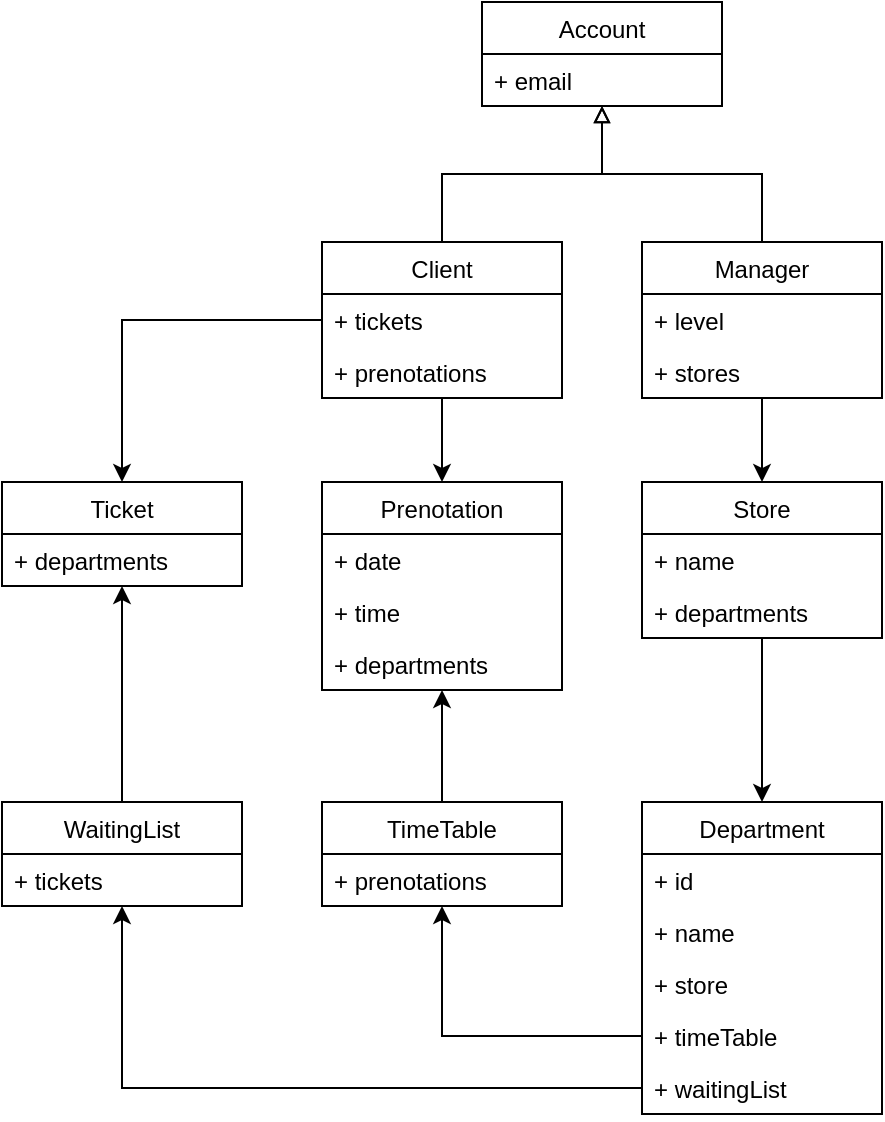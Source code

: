 <mxfile version="13.9.9" type="device"><diagram id="C5RBs43oDa-KdzZeNtuy" name="Page-1"><mxGraphModel dx="1422" dy="845" grid="1" gridSize="10" guides="1" tooltips="1" connect="1" arrows="1" fold="1" page="1" pageScale="1" pageWidth="827" pageHeight="1169" math="0" shadow="0"><root><mxCell id="WIyWlLk6GJQsqaUBKTNV-0"/><mxCell id="WIyWlLk6GJQsqaUBKTNV-1" parent="WIyWlLk6GJQsqaUBKTNV-0"/><mxCell id="GJd0mURmd_rPgHTtO7jF-0" value="Store" style="swimlane;fontStyle=0;childLayout=stackLayout;horizontal=1;startSize=26;fillColor=none;horizontalStack=0;resizeParent=1;resizeParentMax=0;resizeLast=0;collapsible=1;marginBottom=0;" vertex="1" parent="WIyWlLk6GJQsqaUBKTNV-1"><mxGeometry x="360" y="280" width="120" height="78" as="geometry"/></mxCell><mxCell id="GJd0mURmd_rPgHTtO7jF-1" value="+ name" style="text;strokeColor=none;fillColor=none;align=left;verticalAlign=top;spacingLeft=4;spacingRight=4;overflow=hidden;rotatable=0;points=[[0,0.5],[1,0.5]];portConstraint=eastwest;" vertex="1" parent="GJd0mURmd_rPgHTtO7jF-0"><mxGeometry y="26" width="120" height="26" as="geometry"/></mxCell><mxCell id="GJd0mURmd_rPgHTtO7jF-2" value="+ departments" style="text;strokeColor=none;fillColor=none;align=left;verticalAlign=top;spacingLeft=4;spacingRight=4;overflow=hidden;rotatable=0;points=[[0,0.5],[1,0.5]];portConstraint=eastwest;" vertex="1" parent="GJd0mURmd_rPgHTtO7jF-0"><mxGeometry y="52" width="120" height="26" as="geometry"/></mxCell><mxCell id="GJd0mURmd_rPgHTtO7jF-25" style="edgeStyle=elbowEdgeStyle;rounded=0;orthogonalLoop=1;jettySize=auto;html=1;endArrow=block;endFill=0;startArrow=none;startFill=0;elbow=vertical;" edge="1" parent="WIyWlLk6GJQsqaUBKTNV-1" source="GJd0mURmd_rPgHTtO7jF-4" target="GJd0mURmd_rPgHTtO7jF-10"><mxGeometry relative="1" as="geometry"/></mxCell><mxCell id="GJd0mURmd_rPgHTtO7jF-4" value="Manager" style="swimlane;fontStyle=0;childLayout=stackLayout;horizontal=1;startSize=26;fillColor=none;horizontalStack=0;resizeParent=1;resizeParentMax=0;resizeLast=0;collapsible=1;marginBottom=0;" vertex="1" parent="WIyWlLk6GJQsqaUBKTNV-1"><mxGeometry x="360" y="160" width="120" height="78" as="geometry"/></mxCell><mxCell id="GJd0mURmd_rPgHTtO7jF-5" value="+ level" style="text;strokeColor=none;fillColor=none;align=left;verticalAlign=top;spacingLeft=4;spacingRight=4;overflow=hidden;rotatable=0;points=[[0,0.5],[1,0.5]];portConstraint=eastwest;" vertex="1" parent="GJd0mURmd_rPgHTtO7jF-4"><mxGeometry y="26" width="120" height="26" as="geometry"/></mxCell><mxCell id="GJd0mURmd_rPgHTtO7jF-48" value="+ stores" style="text;strokeColor=none;fillColor=none;align=left;verticalAlign=top;spacingLeft=4;spacingRight=4;overflow=hidden;rotatable=0;points=[[0,0.5],[1,0.5]];portConstraint=eastwest;" vertex="1" parent="GJd0mURmd_rPgHTtO7jF-4"><mxGeometry y="52" width="120" height="26" as="geometry"/></mxCell><mxCell id="GJd0mURmd_rPgHTtO7jF-8" value="Client" style="swimlane;fontStyle=0;childLayout=stackLayout;horizontal=1;startSize=26;fillColor=none;horizontalStack=0;resizeParent=1;resizeParentMax=0;resizeLast=0;collapsible=1;marginBottom=0;" vertex="1" parent="WIyWlLk6GJQsqaUBKTNV-1"><mxGeometry x="200" y="160" width="120" height="78" as="geometry"/></mxCell><mxCell id="GJd0mURmd_rPgHTtO7jF-9" value="+ tickets" style="text;strokeColor=none;fillColor=none;align=left;verticalAlign=top;spacingLeft=4;spacingRight=4;overflow=hidden;rotatable=0;points=[[0,0.5],[1,0.5]];portConstraint=eastwest;" vertex="1" parent="GJd0mURmd_rPgHTtO7jF-8"><mxGeometry y="26" width="120" height="26" as="geometry"/></mxCell><mxCell id="GJd0mURmd_rPgHTtO7jF-43" value="+ prenotations" style="text;strokeColor=none;fillColor=none;align=left;verticalAlign=top;spacingLeft=4;spacingRight=4;overflow=hidden;rotatable=0;points=[[0,0.5],[1,0.5]];portConstraint=eastwest;" vertex="1" parent="GJd0mURmd_rPgHTtO7jF-8"><mxGeometry y="52" width="120" height="26" as="geometry"/></mxCell><mxCell id="GJd0mURmd_rPgHTtO7jF-26" style="edgeStyle=elbowEdgeStyle;rounded=0;orthogonalLoop=1;jettySize=auto;html=1;endArrow=none;endFill=0;startArrow=block;startFill=0;elbow=vertical;" edge="1" parent="WIyWlLk6GJQsqaUBKTNV-1" source="GJd0mURmd_rPgHTtO7jF-10" target="GJd0mURmd_rPgHTtO7jF-8"><mxGeometry relative="1" as="geometry"/></mxCell><mxCell id="GJd0mURmd_rPgHTtO7jF-10" value="Account" style="swimlane;fontStyle=0;childLayout=stackLayout;horizontal=1;startSize=26;fillColor=none;horizontalStack=0;resizeParent=1;resizeParentMax=0;resizeLast=0;collapsible=1;marginBottom=0;" vertex="1" parent="WIyWlLk6GJQsqaUBKTNV-1"><mxGeometry x="280" y="40" width="120" height="52" as="geometry"/></mxCell><mxCell id="GJd0mURmd_rPgHTtO7jF-11" value="+ email" style="text;strokeColor=none;fillColor=none;align=left;verticalAlign=top;spacingLeft=4;spacingRight=4;overflow=hidden;rotatable=0;points=[[0,0.5],[1,0.5]];portConstraint=eastwest;" vertex="1" parent="GJd0mURmd_rPgHTtO7jF-10"><mxGeometry y="26" width="120" height="26" as="geometry"/></mxCell><mxCell id="GJd0mURmd_rPgHTtO7jF-12" value="Ticket" style="swimlane;fontStyle=0;childLayout=stackLayout;horizontal=1;startSize=26;fillColor=none;horizontalStack=0;resizeParent=1;resizeParentMax=0;resizeLast=0;collapsible=1;marginBottom=0;" vertex="1" parent="WIyWlLk6GJQsqaUBKTNV-1"><mxGeometry x="40" y="280" width="120" height="52" as="geometry"/></mxCell><mxCell id="GJd0mURmd_rPgHTtO7jF-13" value="+ departments" style="text;strokeColor=none;fillColor=none;align=left;verticalAlign=top;spacingLeft=4;spacingRight=4;overflow=hidden;rotatable=0;points=[[0,0.5],[1,0.5]];portConstraint=eastwest;" vertex="1" parent="GJd0mURmd_rPgHTtO7jF-12"><mxGeometry y="26" width="120" height="26" as="geometry"/></mxCell><mxCell id="GJd0mURmd_rPgHTtO7jF-14" value="Prenotation" style="swimlane;fontStyle=0;childLayout=stackLayout;horizontal=1;startSize=26;fillColor=none;horizontalStack=0;resizeParent=1;resizeParentMax=0;resizeLast=0;collapsible=1;marginBottom=0;" vertex="1" parent="WIyWlLk6GJQsqaUBKTNV-1"><mxGeometry x="200" y="280" width="120" height="104" as="geometry"/></mxCell><mxCell id="GJd0mURmd_rPgHTtO7jF-15" value="+ date" style="text;strokeColor=none;fillColor=none;align=left;verticalAlign=top;spacingLeft=4;spacingRight=4;overflow=hidden;rotatable=0;points=[[0,0.5],[1,0.5]];portConstraint=eastwest;" vertex="1" parent="GJd0mURmd_rPgHTtO7jF-14"><mxGeometry y="26" width="120" height="26" as="geometry"/></mxCell><mxCell id="GJd0mURmd_rPgHTtO7jF-38" value="+ time" style="text;strokeColor=none;fillColor=none;align=left;verticalAlign=top;spacingLeft=4;spacingRight=4;overflow=hidden;rotatable=0;points=[[0,0.5],[1,0.5]];portConstraint=eastwest;" vertex="1" parent="GJd0mURmd_rPgHTtO7jF-14"><mxGeometry y="52" width="120" height="26" as="geometry"/></mxCell><mxCell id="GJd0mURmd_rPgHTtO7jF-39" value="+ departments" style="text;strokeColor=none;fillColor=none;align=left;verticalAlign=top;spacingLeft=4;spacingRight=4;overflow=hidden;rotatable=0;points=[[0,0.5],[1,0.5]];portConstraint=eastwest;" vertex="1" parent="GJd0mURmd_rPgHTtO7jF-14"><mxGeometry y="78" width="120" height="26" as="geometry"/></mxCell><mxCell id="GJd0mURmd_rPgHTtO7jF-16" value="Department" style="swimlane;fontStyle=0;childLayout=stackLayout;horizontal=1;startSize=26;fillColor=none;horizontalStack=0;resizeParent=1;resizeParentMax=0;resizeLast=0;collapsible=1;marginBottom=0;" vertex="1" parent="WIyWlLk6GJQsqaUBKTNV-1"><mxGeometry x="360" y="440" width="120" height="156" as="geometry"/></mxCell><mxCell id="GJd0mURmd_rPgHTtO7jF-17" value="+ id" style="text;strokeColor=none;fillColor=none;align=left;verticalAlign=top;spacingLeft=4;spacingRight=4;overflow=hidden;rotatable=0;points=[[0,0.5],[1,0.5]];portConstraint=eastwest;" vertex="1" parent="GJd0mURmd_rPgHTtO7jF-16"><mxGeometry y="26" width="120" height="26" as="geometry"/></mxCell><mxCell id="GJd0mURmd_rPgHTtO7jF-40" value="+ name" style="text;strokeColor=none;fillColor=none;align=left;verticalAlign=top;spacingLeft=4;spacingRight=4;overflow=hidden;rotatable=0;points=[[0,0.5],[1,0.5]];portConstraint=eastwest;" vertex="1" parent="GJd0mURmd_rPgHTtO7jF-16"><mxGeometry y="52" width="120" height="26" as="geometry"/></mxCell><mxCell id="GJd0mURmd_rPgHTtO7jF-41" value="+ store" style="text;strokeColor=none;fillColor=none;align=left;verticalAlign=top;spacingLeft=4;spacingRight=4;overflow=hidden;rotatable=0;points=[[0,0.5],[1,0.5]];portConstraint=eastwest;" vertex="1" parent="GJd0mURmd_rPgHTtO7jF-16"><mxGeometry y="78" width="120" height="26" as="geometry"/></mxCell><mxCell id="GJd0mURmd_rPgHTtO7jF-52" value="+ timeTable" style="text;strokeColor=none;fillColor=none;align=left;verticalAlign=top;spacingLeft=4;spacingRight=4;overflow=hidden;rotatable=0;points=[[0,0.5],[1,0.5]];portConstraint=eastwest;" vertex="1" parent="GJd0mURmd_rPgHTtO7jF-16"><mxGeometry y="104" width="120" height="26" as="geometry"/></mxCell><mxCell id="GJd0mURmd_rPgHTtO7jF-51" value="+ waitingList" style="text;strokeColor=none;fillColor=none;align=left;verticalAlign=top;spacingLeft=4;spacingRight=4;overflow=hidden;rotatable=0;points=[[0,0.5],[1,0.5]];portConstraint=eastwest;" vertex="1" parent="GJd0mURmd_rPgHTtO7jF-16"><mxGeometry y="130" width="120" height="26" as="geometry"/></mxCell><mxCell id="GJd0mURmd_rPgHTtO7jF-46" style="edgeStyle=elbowEdgeStyle;rounded=0;orthogonalLoop=1;jettySize=auto;html=1;startArrow=none;startFill=0;endArrow=classic;endFill=1;" edge="1" parent="WIyWlLk6GJQsqaUBKTNV-1" source="GJd0mURmd_rPgHTtO7jF-29" target="GJd0mURmd_rPgHTtO7jF-12"><mxGeometry relative="1" as="geometry"/></mxCell><mxCell id="GJd0mURmd_rPgHTtO7jF-29" value="WaitingList" style="swimlane;fontStyle=0;childLayout=stackLayout;horizontal=1;startSize=26;fillColor=none;horizontalStack=0;resizeParent=1;resizeParentMax=0;resizeLast=0;collapsible=1;marginBottom=0;" vertex="1" parent="WIyWlLk6GJQsqaUBKTNV-1"><mxGeometry x="40" y="440" width="120" height="52" as="geometry"/></mxCell><mxCell id="GJd0mURmd_rPgHTtO7jF-30" value="+ tickets" style="text;strokeColor=none;fillColor=none;align=left;verticalAlign=top;spacingLeft=4;spacingRight=4;overflow=hidden;rotatable=0;points=[[0,0.5],[1,0.5]];portConstraint=eastwest;" vertex="1" parent="GJd0mURmd_rPgHTtO7jF-29"><mxGeometry y="26" width="120" height="26" as="geometry"/></mxCell><mxCell id="GJd0mURmd_rPgHTtO7jF-47" style="edgeStyle=elbowEdgeStyle;rounded=0;orthogonalLoop=1;jettySize=auto;html=1;startArrow=none;startFill=0;endArrow=classic;endFill=1;" edge="1" parent="WIyWlLk6GJQsqaUBKTNV-1" source="GJd0mURmd_rPgHTtO7jF-33" target="GJd0mURmd_rPgHTtO7jF-14"><mxGeometry relative="1" as="geometry"/></mxCell><mxCell id="GJd0mURmd_rPgHTtO7jF-33" value="TimeTable" style="swimlane;fontStyle=0;childLayout=stackLayout;horizontal=1;startSize=26;fillColor=none;horizontalStack=0;resizeParent=1;resizeParentMax=0;resizeLast=0;collapsible=1;marginBottom=0;" vertex="1" parent="WIyWlLk6GJQsqaUBKTNV-1"><mxGeometry x="200" y="440" width="120" height="52" as="geometry"/></mxCell><mxCell id="GJd0mURmd_rPgHTtO7jF-34" value="+ prenotations" style="text;strokeColor=none;fillColor=none;align=left;verticalAlign=top;spacingLeft=4;spacingRight=4;overflow=hidden;rotatable=0;points=[[0,0.5],[1,0.5]];portConstraint=eastwest;" vertex="1" parent="GJd0mURmd_rPgHTtO7jF-33"><mxGeometry y="26" width="120" height="26" as="geometry"/></mxCell><mxCell id="GJd0mURmd_rPgHTtO7jF-44" style="edgeStyle=elbowEdgeStyle;rounded=0;orthogonalLoop=1;jettySize=auto;html=1;startArrow=none;startFill=0;endArrow=classic;endFill=1;" edge="1" parent="WIyWlLk6GJQsqaUBKTNV-1" source="GJd0mURmd_rPgHTtO7jF-9" target="GJd0mURmd_rPgHTtO7jF-12"><mxGeometry relative="1" as="geometry"><Array as="points"><mxPoint x="100" y="260"/></Array></mxGeometry></mxCell><mxCell id="GJd0mURmd_rPgHTtO7jF-45" style="edgeStyle=elbowEdgeStyle;rounded=0;orthogonalLoop=1;jettySize=auto;html=1;startArrow=none;startFill=0;endArrow=classic;endFill=1;" edge="1" parent="WIyWlLk6GJQsqaUBKTNV-1" source="GJd0mURmd_rPgHTtO7jF-43" target="GJd0mURmd_rPgHTtO7jF-14"><mxGeometry relative="1" as="geometry"/></mxCell><mxCell id="GJd0mURmd_rPgHTtO7jF-49" style="edgeStyle=elbowEdgeStyle;rounded=0;orthogonalLoop=1;jettySize=auto;html=1;startArrow=none;startFill=0;endArrow=classic;endFill=1;" edge="1" parent="WIyWlLk6GJQsqaUBKTNV-1" source="GJd0mURmd_rPgHTtO7jF-48" target="GJd0mURmd_rPgHTtO7jF-0"><mxGeometry relative="1" as="geometry"/></mxCell><mxCell id="GJd0mURmd_rPgHTtO7jF-50" style="edgeStyle=elbowEdgeStyle;rounded=0;orthogonalLoop=1;jettySize=auto;html=1;startArrow=none;startFill=0;endArrow=classic;endFill=1;" edge="1" parent="WIyWlLk6GJQsqaUBKTNV-1" source="GJd0mURmd_rPgHTtO7jF-2" target="GJd0mURmd_rPgHTtO7jF-16"><mxGeometry relative="1" as="geometry"/></mxCell><mxCell id="GJd0mURmd_rPgHTtO7jF-54" style="edgeStyle=elbowEdgeStyle;rounded=0;orthogonalLoop=1;jettySize=auto;html=1;startArrow=none;startFill=0;endArrow=classic;endFill=1;" edge="1" parent="WIyWlLk6GJQsqaUBKTNV-1" source="GJd0mURmd_rPgHTtO7jF-52" target="GJd0mURmd_rPgHTtO7jF-33"><mxGeometry relative="1" as="geometry"><Array as="points"><mxPoint x="260" y="530"/></Array></mxGeometry></mxCell><mxCell id="GJd0mURmd_rPgHTtO7jF-55" style="edgeStyle=elbowEdgeStyle;rounded=0;orthogonalLoop=1;jettySize=auto;html=1;startArrow=none;startFill=0;endArrow=classic;endFill=1;" edge="1" parent="WIyWlLk6GJQsqaUBKTNV-1" source="GJd0mURmd_rPgHTtO7jF-51" target="GJd0mURmd_rPgHTtO7jF-29"><mxGeometry relative="1" as="geometry"><Array as="points"><mxPoint x="100" y="530"/></Array></mxGeometry></mxCell></root></mxGraphModel></diagram></mxfile>